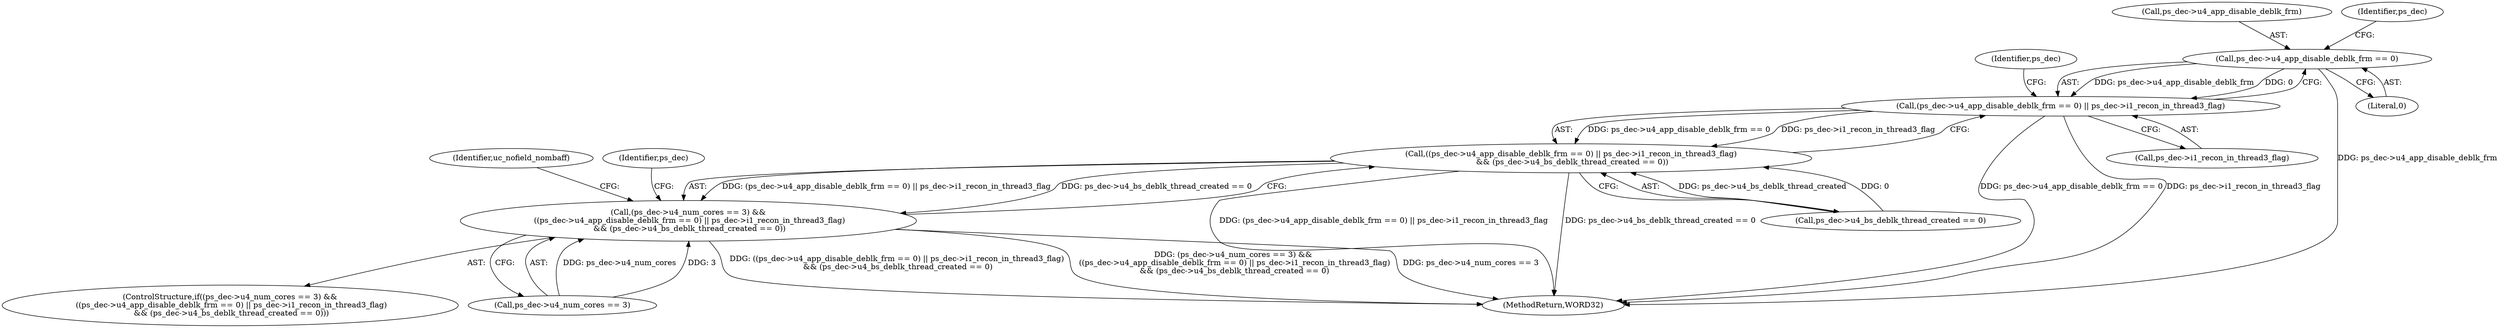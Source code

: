 digraph "0_Android_e629194c62a9a129ce378e08cb1059a8a53f1795_1@pointer" {
"1001662" [label="(Call,ps_dec->u4_app_disable_deblk_frm == 0)"];
"1001661" [label="(Call,(ps_dec->u4_app_disable_deblk_frm == 0) || ps_dec->i1_recon_in_thread3_flag)"];
"1001660" [label="(Call,((ps_dec->u4_app_disable_deblk_frm == 0) || ps_dec->i1_recon_in_thread3_flag)\n && (ps_dec->u4_bs_deblk_thread_created == 0))"];
"1001654" [label="(Call,(ps_dec->u4_num_cores == 3) &&\n ((ps_dec->u4_app_disable_deblk_frm == 0) || ps_dec->i1_recon_in_thread3_flag)\n && (ps_dec->u4_bs_deblk_thread_created == 0))"];
"1001663" [label="(Call,ps_dec->u4_app_disable_deblk_frm)"];
"1002570" [label="(MethodReturn,WORD32)"];
"1001654" [label="(Call,(ps_dec->u4_num_cores == 3) &&\n ((ps_dec->u4_app_disable_deblk_frm == 0) || ps_dec->i1_recon_in_thread3_flag)\n && (ps_dec->u4_bs_deblk_thread_created == 0))"];
"1001662" [label="(Call,ps_dec->u4_app_disable_deblk_frm == 0)"];
"1001653" [label="(ControlStructure,if((ps_dec->u4_num_cores == 3) &&\n ((ps_dec->u4_app_disable_deblk_frm == 0) || ps_dec->i1_recon_in_thread3_flag)\n && (ps_dec->u4_bs_deblk_thread_created == 0)))"];
"1001700" [label="(Identifier,uc_nofield_nombaff)"];
"1001678" [label="(Identifier,ps_dec)"];
"1001672" [label="(Identifier,ps_dec)"];
"1001660" [label="(Call,((ps_dec->u4_app_disable_deblk_frm == 0) || ps_dec->i1_recon_in_thread3_flag)\n && (ps_dec->u4_bs_deblk_thread_created == 0))"];
"1001655" [label="(Call,ps_dec->u4_num_cores == 3)"];
"1001661" [label="(Call,(ps_dec->u4_app_disable_deblk_frm == 0) || ps_dec->i1_recon_in_thread3_flag)"];
"1001667" [label="(Call,ps_dec->i1_recon_in_thread3_flag)"];
"1001666" [label="(Literal,0)"];
"1001670" [label="(Call,ps_dec->u4_bs_deblk_thread_created == 0)"];
"1001668" [label="(Identifier,ps_dec)"];
"1001662" -> "1001661"  [label="AST: "];
"1001662" -> "1001666"  [label="CFG: "];
"1001663" -> "1001662"  [label="AST: "];
"1001666" -> "1001662"  [label="AST: "];
"1001668" -> "1001662"  [label="CFG: "];
"1001661" -> "1001662"  [label="CFG: "];
"1001662" -> "1002570"  [label="DDG: ps_dec->u4_app_disable_deblk_frm"];
"1001662" -> "1001661"  [label="DDG: ps_dec->u4_app_disable_deblk_frm"];
"1001662" -> "1001661"  [label="DDG: 0"];
"1001661" -> "1001660"  [label="AST: "];
"1001661" -> "1001667"  [label="CFG: "];
"1001667" -> "1001661"  [label="AST: "];
"1001672" -> "1001661"  [label="CFG: "];
"1001660" -> "1001661"  [label="CFG: "];
"1001661" -> "1002570"  [label="DDG: ps_dec->u4_app_disable_deblk_frm == 0"];
"1001661" -> "1002570"  [label="DDG: ps_dec->i1_recon_in_thread3_flag"];
"1001661" -> "1001660"  [label="DDG: ps_dec->u4_app_disable_deblk_frm == 0"];
"1001661" -> "1001660"  [label="DDG: ps_dec->i1_recon_in_thread3_flag"];
"1001660" -> "1001654"  [label="AST: "];
"1001660" -> "1001670"  [label="CFG: "];
"1001670" -> "1001660"  [label="AST: "];
"1001654" -> "1001660"  [label="CFG: "];
"1001660" -> "1002570"  [label="DDG: (ps_dec->u4_app_disable_deblk_frm == 0) || ps_dec->i1_recon_in_thread3_flag"];
"1001660" -> "1002570"  [label="DDG: ps_dec->u4_bs_deblk_thread_created == 0"];
"1001660" -> "1001654"  [label="DDG: (ps_dec->u4_app_disable_deblk_frm == 0) || ps_dec->i1_recon_in_thread3_flag"];
"1001660" -> "1001654"  [label="DDG: ps_dec->u4_bs_deblk_thread_created == 0"];
"1001670" -> "1001660"  [label="DDG: ps_dec->u4_bs_deblk_thread_created"];
"1001670" -> "1001660"  [label="DDG: 0"];
"1001654" -> "1001653"  [label="AST: "];
"1001654" -> "1001655"  [label="CFG: "];
"1001655" -> "1001654"  [label="AST: "];
"1001678" -> "1001654"  [label="CFG: "];
"1001700" -> "1001654"  [label="CFG: "];
"1001654" -> "1002570"  [label="DDG: ((ps_dec->u4_app_disable_deblk_frm == 0) || ps_dec->i1_recon_in_thread3_flag)\n && (ps_dec->u4_bs_deblk_thread_created == 0)"];
"1001654" -> "1002570"  [label="DDG: (ps_dec->u4_num_cores == 3) &&\n ((ps_dec->u4_app_disable_deblk_frm == 0) || ps_dec->i1_recon_in_thread3_flag)\n && (ps_dec->u4_bs_deblk_thread_created == 0)"];
"1001654" -> "1002570"  [label="DDG: ps_dec->u4_num_cores == 3"];
"1001655" -> "1001654"  [label="DDG: ps_dec->u4_num_cores"];
"1001655" -> "1001654"  [label="DDG: 3"];
}
